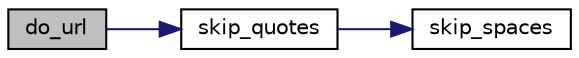 digraph "do_url"
{
  edge [fontname="Helvetica",fontsize="10",labelfontname="Helvetica",labelfontsize="10"];
  node [fontname="Helvetica",fontsize="10",shape=record];
  rankdir="LR";
  Node1 [label="do_url",height=0.2,width=0.4,color="black", fillcolor="grey75", style="filled", fontcolor="black"];
  Node1 -> Node2 [color="midnightblue",fontsize="10",style="solid",fontname="Helvetica"];
  Node2 [label="skip_quotes",height=0.2,width=0.4,color="black", fillcolor="white", style="filled",URL="$grloadac_8cpp.html#abcede5f3a647da17deabbd1ccbae1f0e"];
  Node2 -> Node3 [color="midnightblue",fontsize="10",style="solid",fontname="Helvetica"];
  Node3 [label="skip_spaces",height=0.2,width=0.4,color="black", fillcolor="white", style="filled",URL="$grloadac_8cpp.html#a5141f5ea5d72fbbeb66ab378a40d3edd"];
}
